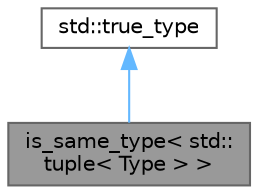 digraph "is_same_type&lt; std::tuple&lt; Type &gt; &gt;"
{
 // LATEX_PDF_SIZE
  bgcolor="transparent";
  edge [fontname=Helvetica,fontsize=10,labelfontname=Helvetica,labelfontsize=10];
  node [fontname=Helvetica,fontsize=10,shape=box,height=0.2,width=0.4];
  Node1 [id="Node000001",label="is_same_type\< std::\ltuple\< Type \> \>",height=0.2,width=0.4,color="gray40", fillcolor="grey60", style="filled", fontcolor="black",tooltip="Specialization of is_same_type for a tuple with a single type. This specialization sets the value to ..."];
  Node2 -> Node1 [id="edge2_Node000001_Node000002",dir="back",color="steelblue1",style="solid",tooltip=" "];
  Node2 [id="Node000002",label="std::true_type",height=0.2,width=0.4,color="gray40", fillcolor="white", style="filled",tooltip=" "];
}
